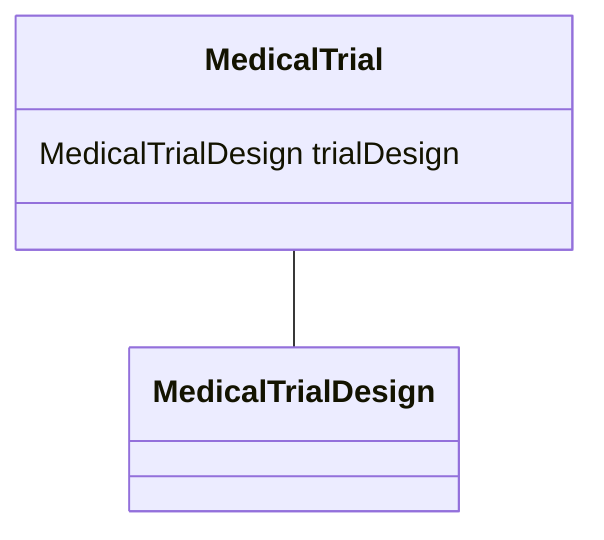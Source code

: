 classDiagram
  MedicalTrial -- MedicalTrialDesign


class MedicalTrial {

  MedicalTrialDesign trialDesign

 }